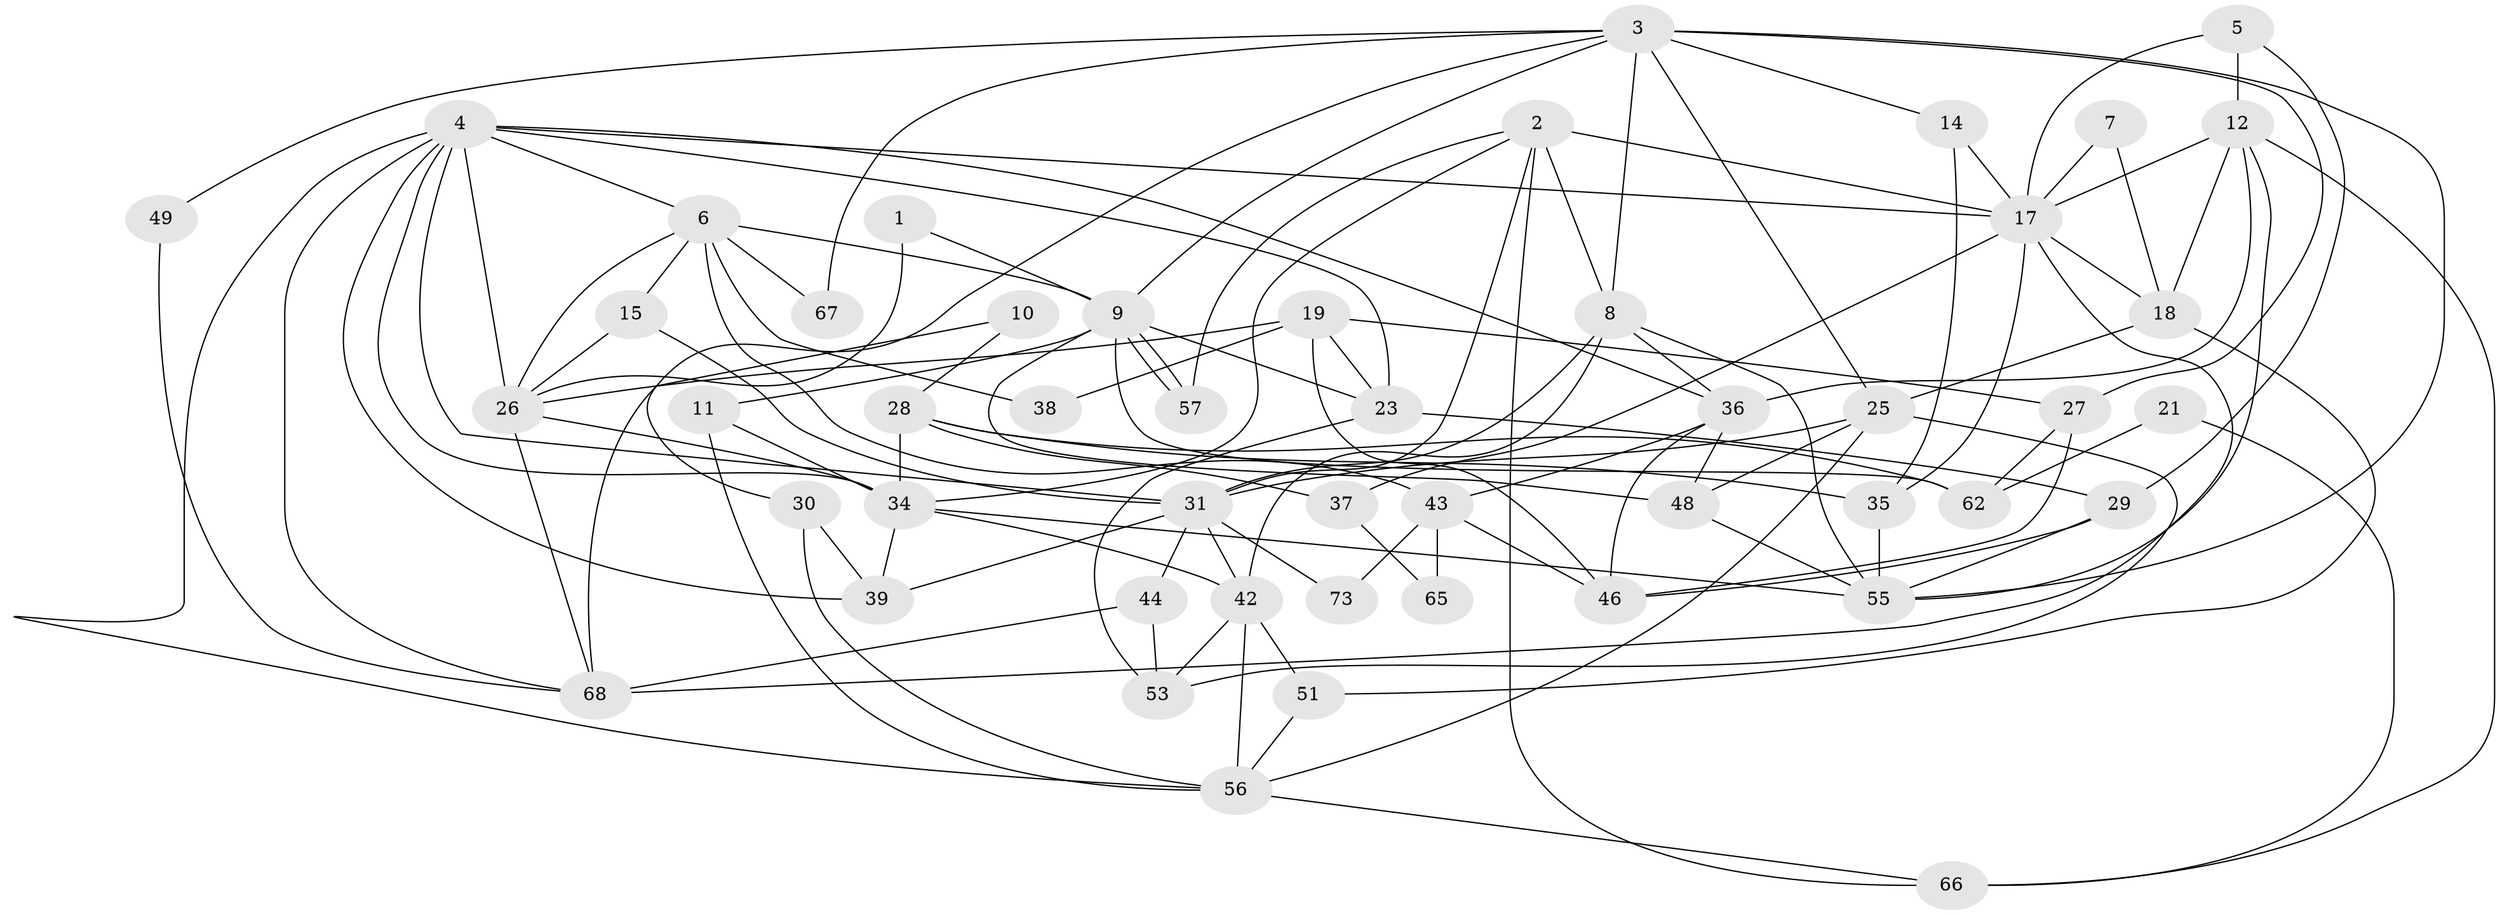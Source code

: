 // original degree distribution, {2: 0.19736842105263158, 4: 0.2894736842105263, 6: 0.13157894736842105, 7: 0.039473684210526314, 3: 0.19736842105263158, 5: 0.13157894736842105, 10: 0.013157894736842105}
// Generated by graph-tools (version 1.1) at 2025/41/03/06/25 10:41:58]
// undirected, 49 vertices, 116 edges
graph export_dot {
graph [start="1"]
  node [color=gray90,style=filled];
  1;
  2 [super="+74"];
  3 [super="+50"];
  4 [super="+45"];
  5;
  6 [super="+33"];
  7;
  8 [super="+13"];
  9 [super="+16"];
  10;
  11;
  12 [super="+58"];
  14 [super="+64"];
  15;
  17 [super="+54"];
  18 [super="+20"];
  19 [super="+22"];
  21;
  23 [super="+24"];
  25 [super="+60"];
  26 [super="+61"];
  27;
  28 [super="+69"];
  29 [super="+40"];
  30 [super="+59"];
  31 [super="+32"];
  34 [super="+52"];
  35;
  36 [super="+41"];
  37;
  38;
  39;
  42;
  43 [super="+75"];
  44 [super="+47"];
  46 [super="+70"];
  48;
  49;
  51;
  53;
  55 [super="+63"];
  56 [super="+72"];
  57;
  62 [super="+71"];
  65;
  66;
  67;
  68 [super="+76"];
  73;
  1 -- 9;
  1 -- 26;
  2 -- 8 [weight=2];
  2 -- 66;
  2 -- 31;
  2 -- 57;
  2 -- 34;
  2 -- 17;
  3 -- 9;
  3 -- 30;
  3 -- 49;
  3 -- 67;
  3 -- 27;
  3 -- 55;
  3 -- 8;
  3 -- 14;
  3 -- 25;
  4 -- 39;
  4 -- 6;
  4 -- 68;
  4 -- 56;
  4 -- 31;
  4 -- 34;
  4 -- 36;
  4 -- 26;
  4 -- 23;
  4 -- 17;
  5 -- 17;
  5 -- 12;
  5 -- 29;
  6 -- 38;
  6 -- 43 [weight=2];
  6 -- 67;
  6 -- 9;
  6 -- 15;
  6 -- 26;
  7 -- 17;
  7 -- 18;
  8 -- 55;
  8 -- 36;
  8 -- 42;
  8 -- 31;
  9 -- 23 [weight=2];
  9 -- 57;
  9 -- 57;
  9 -- 11;
  9 -- 62;
  9 -- 48;
  10 -- 28;
  10 -- 68;
  11 -- 34;
  11 -- 56;
  12 -- 18;
  12 -- 66;
  12 -- 36 [weight=2];
  12 -- 55;
  12 -- 17;
  14 -- 35;
  14 -- 17;
  15 -- 31;
  15 -- 26;
  17 -- 35;
  17 -- 18;
  17 -- 37;
  17 -- 68;
  18 -- 25;
  18 -- 51;
  19 -- 23;
  19 -- 38;
  19 -- 26;
  19 -- 27;
  19 -- 46;
  21 -- 66;
  21 -- 62;
  23 -- 53;
  23 -- 29;
  25 -- 53;
  25 -- 56;
  25 -- 31;
  25 -- 48;
  26 -- 68;
  26 -- 34;
  27 -- 46;
  27 -- 62;
  28 -- 34;
  28 -- 37 [weight=2];
  28 -- 62 [weight=2];
  28 -- 35;
  29 -- 46;
  29 -- 55;
  30 -- 39 [weight=2];
  30 -- 56;
  31 -- 39;
  31 -- 42;
  31 -- 73;
  31 -- 44;
  34 -- 42;
  34 -- 39;
  34 -- 55;
  35 -- 55;
  36 -- 48;
  36 -- 46;
  36 -- 43;
  37 -- 65;
  42 -- 51;
  42 -- 53;
  42 -- 56;
  43 -- 65;
  43 -- 46;
  43 -- 73;
  44 -- 53;
  44 -- 68;
  48 -- 55;
  49 -- 68;
  51 -- 56;
  56 -- 66;
}
